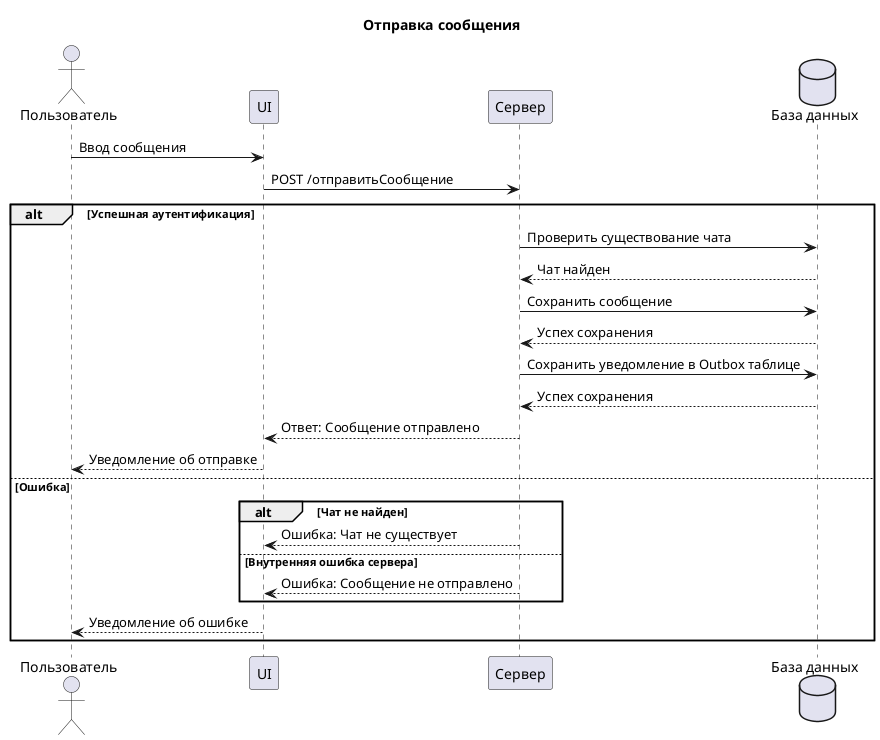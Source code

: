 @startuml
title Отправка сообщения

actor Пользователь
participant Интерфейс as "UI"
participant Система as "Сервер"
database "База данных"

Пользователь -> Интерфейс: Ввод сообщения
Интерфейс -> Система: POST /отправитьСообщение
alt Успешная аутентификация
    Система -> "База данных": Проверить существование чата
    "База данных" --> Система: Чат найден
    Система -> "База данных": Сохранить сообщение
    "База данных" --> Система: Успех сохранения
    Система -> "База данных": Сохранить уведомление в Outbox таблице
    "База данных" --> Система: Успех сохранения
    Система --> Интерфейс: Ответ: Сообщение отправлено
    Интерфейс --> Пользователь: Уведомление об отправке
else Ошибка
    alt Чат не найден
        Система --> Интерфейс: Ошибка: Чат не существует
    else Внутренняя ошибка сервера
        Система --> Интерфейс: Ошибка: Сообщение не отправлено
    end
    Интерфейс --> Пользователь: Уведомление об ошибке
end
@enduml